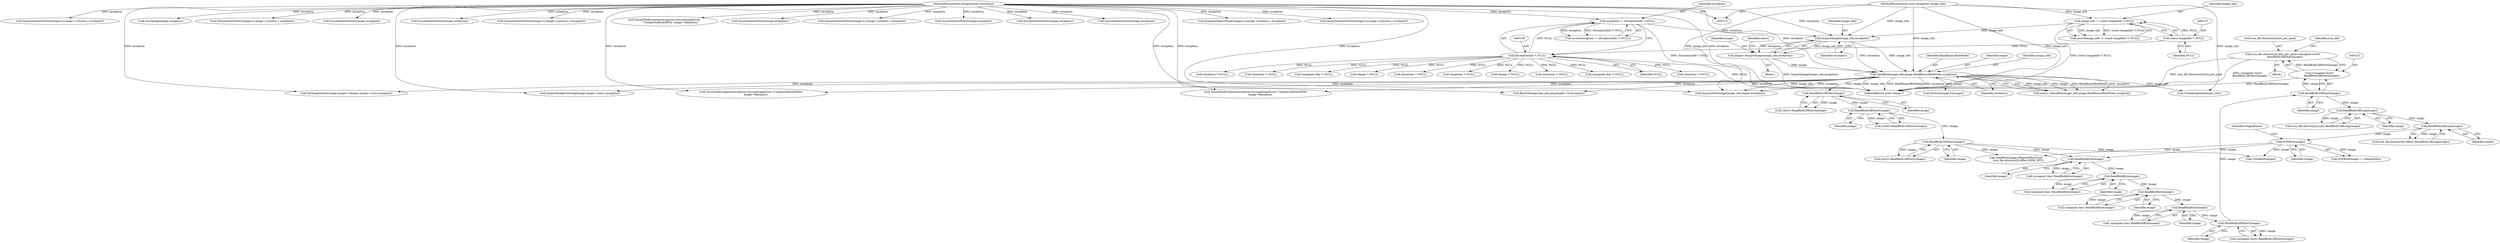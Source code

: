 digraph "0_ImageMagick_0f6fc2d5bf8f500820c3dbcf0d23ee14f2d9f734_3@array" {
"1000314" [label="(Call,icon_file.directory[i].bits_per_pixel=(unsigned short)\n      ReadBlobLSBShort(image))"];
"1000322" [label="(Call,(unsigned short)\n      ReadBlobLSBShort(image))"];
"1000324" [label="(Call,ReadBlobLSBShort(image))"];
"1000312" [label="(Call,ReadBlobLSBShort(image))"];
"1000300" [label="(Call,ReadBlobByte(image))"];
"1000288" [label="(Call,ReadBlobByte(image))"];
"1000276" [label="(Call,ReadBlobByte(image))"];
"1000264" [label="(Call,ReadBlobByte(image))"];
"1000348" [label="(Call,EOFBlob(image))"];
"1000344" [label="(Call,ReadBlobLSBLong(image))"];
"1000334" [label="(Call,ReadBlobLSBLong(image))"];
"1000213" [label="(Call,ReadBlobLSBShort(image))"];
"1000205" [label="(Call,ReadBlobLSBShort(image))"];
"1000197" [label="(Call,ReadBlobLSBShort(image))"];
"1000173" [label="(Call,OpenBlob(image_info,image,ReadBinaryBlobMode,exception))"];
"1000168" [label="(Call,AcquireImage(image_info,exception))"];
"1000134" [label="(Call,image_info != (const ImageInfo *) NULL)"];
"1000114" [label="(MethodParameterIn,const ImageInfo *image_info)"];
"1000136" [label="(Call,(const ImageInfo *) NULL)"];
"1000155" [label="(Call,exception != (ExceptionInfo *) NULL)"];
"1000115" [label="(MethodParameterIn,ExceptionInfo *exception)"];
"1000157" [label="(Call,(ExceptionInfo *) NULL)"];
"1000166" [label="(Call,image=AcquireImage(image_info,exception))"];
"1001632" [label="(Call,QueueAuthenticPixels(image,0,y,image->columns,1,exception))"];
"1000265" [label="(Identifier,image)"];
"1000326" [label="(Call,icon_file.directory[i].size=ReadBlobLSBLong(image))"];
"1000274" [label="(Call,(unsigned char) ReadBlobByte(image))"];
"1000114" [label="(MethodParameterIn,const ImageInfo *image_info)"];
"1000197" [label="(Call,ReadBlobLSBShort(image))"];
"1000288" [label="(Call,ReadBlobByte(image))"];
"1001757" [label="(Call,QueueAuthenticPixels(image,0,y,image->columns,1,exception))"];
"1000298" [label="(Call,(unsigned char) ReadBlobByte(image))"];
"1000286" [label="(Call,(unsigned char) ReadBlobByte(image))"];
"1001944" [label="(Call,(Quantum *) NULL)"];
"1000176" [label="(Identifier,ReadBinaryBlobMode)"];
"1001089" [label="(Call,SetImageExtent(image,image->columns,image->rows,exception))"];
"1000345" [label="(Identifier,image)"];
"1000505" [label="(Call,(unsigned char *) NULL)"];
"1000175" [label="(Identifier,image)"];
"1000352" [label="(Call,ThrowFileException(exception,CorruptImageError,\"UnexpectedEndOfFile\",\n          image->filename))"];
"1000313" [label="(Identifier,image)"];
"1002136" [label="(Call,(Image *) NULL)"];
"1000336" [label="(Call,icon_file.directory[i].offset=ReadBlobLSBLong(image))"];
"1000134" [label="(Call,image_info != (const ImageInfo *) NULL)"];
"1001769" [label="(Call,(Quantum *) NULL)"];
"1000330" [label="(Identifier,icon_file)"];
"1000444" [label="(Call,ThrowFileException(exception,CorruptImageError,\"UnexpectedEndOfFile\",\n          image->filename))"];
"1000154" [label="(Call,assert(exception != (ExceptionInfo *) NULL))"];
"1000314" [label="(Call,icon_file.directory[i].bits_per_pixel=(unsigned short)\n      ReadBlobLSBShort(image))"];
"1001367" [label="(Call,(Quantum *) NULL)"];
"1000188" [label="(Call,(Image *) NULL)"];
"1000116" [label="(Block,)"];
"1000206" [label="(Identifier,image)"];
"1000591" [label="(Call,BlobToImage(read_info,png,length+16,exception))"];
"1001355" [label="(Call,QueueAuthenticPixels(image,0,y,image->columns,1,exception))"];
"1001528" [label="(Call,(Quantum *) NULL)"];
"1000277" [label="(Identifier,image)"];
"1000934" [label="(Call,AcquireImageColormap(image,image->colors,exception))"];
"1000136" [label="(Call,(const ImageInfo *) NULL)"];
"1002168" [label="(Call,CloseBlob(image))"];
"1000962" [label="(Call,(unsigned char *) NULL)"];
"1000205" [label="(Call,ReadBlobLSBShort(image))"];
"1000174" [label="(Identifier,image_info)"];
"1000253" [label="(Block,)"];
"1000173" [label="(Call,OpenBlob(image_info,image,ReadBinaryBlobMode,exception))"];
"1000322" [label="(Call,(unsigned short)\n      ReadBlobLSBShort(image))"];
"1000349" [label="(Identifier,image)"];
"1000159" [label="(Identifier,NULL)"];
"1001899" [label="(Call,SyncImage(image,exception))"];
"1000172" [label="(Identifier,status)"];
"1000344" [label="(Call,ReadBlobLSBLong(image))"];
"1001932" [label="(Call,GetAuthenticPixels(image,0,y,image->columns,1,exception))"];
"1000169" [label="(Identifier,image_info)"];
"1001701" [label="(Call,SyncAuthenticPixels(image,exception))"];
"1000324" [label="(Call,ReadBlobLSBShort(image))"];
"1000312" [label="(Call,ReadBlobLSBShort(image))"];
"1000315" [label="(Call,icon_file.directory[i].bits_per_pixel)"];
"1002128" [label="(Call,AcquireNextImage(image_info,image,exception))"];
"1000264" [label="(Call,ReadBlobByte(image))"];
"1000115" [label="(MethodParameterIn,ExceptionInfo *exception)"];
"1000579" [label="(Call,CloneImageInfo(image_info))"];
"1000166" [label="(Call,image=AcquireImage(image_info,exception))"];
"1000325" [label="(Identifier,image)"];
"1000133" [label="(Call,assert(image_info != (const ImageInfo *) NULL))"];
"1000276" [label="(Call,ReadBlobByte(image))"];
"1000379" [label="(Call,SeekBlob(image,(MagickOffsetType)\n      icon_file.directory[i].offset,SEEK_SET))"];
"1000300" [label="(Call,ReadBlobByte(image))"];
"1001300" [label="(Call,SyncAuthenticPixels(image,exception))"];
"1000156" [label="(Identifier,exception)"];
"1000211" [label="(Call,(short) ReadBlobLSBShort(image))"];
"1001644" [label="(Call,(Quantum *) NULL)"];
"1000335" [label="(Identifier,image)"];
"1000198" [label="(Identifier,image)"];
"1001171" [label="(Call,QueueAuthenticPixels(image,0,y,image->columns,1,exception))"];
"1000310" [label="(Call,(unsigned short) ReadBlobLSBShort(image))"];
"1000348" [label="(Call,EOFBlob(image))"];
"1000195" [label="(Call,(short) ReadBlobLSBShort(image))"];
"1000334" [label="(Call,ReadBlobLSBLong(image))"];
"1001183" [label="(Call,(Quantum *) NULL)"];
"1000214" [label="(Identifier,image)"];
"1000185" [label="(Call,DestroyImageList(image))"];
"1000203" [label="(Call,(short) ReadBlobLSBShort(image))"];
"1000177" [label="(Identifier,exception)"];
"1000155" [label="(Call,exception != (ExceptionInfo *) NULL)"];
"1000171" [label="(Call,status=OpenBlob(image_info,image,ReadBinaryBlobMode,exception))"];
"1002173" [label="(MethodReturn,static Image *)"];
"1000138" [label="(Identifier,NULL)"];
"1000170" [label="(Identifier,exception)"];
"1000157" [label="(Call,(ExceptionInfo *) NULL)"];
"1000347" [label="(Call,EOFBlob(image) != MagickFalse)"];
"1000167" [label="(Identifier,image)"];
"1002088" [label="(Call,ThrowFileException(exception,CorruptImageError,\n              \"UnexpectedEndOfFile\",image->filename))"];
"1000213" [label="(Call,ReadBlobLSBShort(image))"];
"1000135" [label="(Identifier,image_info)"];
"1001461" [label="(Call,SyncAuthenticPixels(image,exception))"];
"1000262" [label="(Call,(unsigned char) ReadBlobByte(image))"];
"1000168" [label="(Call,AcquireImage(image_info,exception))"];
"1000301" [label="(Identifier,image)"];
"1000350" [label="(Identifier,MagickFalse)"];
"1001516" [label="(Call,QueueAuthenticPixels(image,0,y,image->columns,1,exception))"];
"1000289" [label="(Identifier,image)"];
"1001852" [label="(Call,SyncAuthenticPixels(image,exception))"];
"1002077" [label="(Call,SyncAuthenticPixels(image,exception))"];
"1001577" [label="(Call,SyncAuthenticPixels(image,exception))"];
"1000314" -> "1000253"  [label="AST: "];
"1000314" -> "1000322"  [label="CFG: "];
"1000315" -> "1000314"  [label="AST: "];
"1000322" -> "1000314"  [label="AST: "];
"1000330" -> "1000314"  [label="CFG: "];
"1000314" -> "1002173"  [label="DDG: icon_file.directory[i].bits_per_pixel"];
"1000314" -> "1002173"  [label="DDG: (unsigned short)\n      ReadBlobLSBShort(image)"];
"1000322" -> "1000314"  [label="DDG: ReadBlobLSBShort(image)"];
"1000322" -> "1000324"  [label="CFG: "];
"1000323" -> "1000322"  [label="AST: "];
"1000324" -> "1000322"  [label="AST: "];
"1000322" -> "1002173"  [label="DDG: ReadBlobLSBShort(image)"];
"1000324" -> "1000322"  [label="DDG: image"];
"1000324" -> "1000325"  [label="CFG: "];
"1000325" -> "1000324"  [label="AST: "];
"1000312" -> "1000324"  [label="DDG: image"];
"1000324" -> "1000334"  [label="DDG: image"];
"1000312" -> "1000310"  [label="AST: "];
"1000312" -> "1000313"  [label="CFG: "];
"1000313" -> "1000312"  [label="AST: "];
"1000310" -> "1000312"  [label="CFG: "];
"1000312" -> "1000310"  [label="DDG: image"];
"1000300" -> "1000312"  [label="DDG: image"];
"1000300" -> "1000298"  [label="AST: "];
"1000300" -> "1000301"  [label="CFG: "];
"1000301" -> "1000300"  [label="AST: "];
"1000298" -> "1000300"  [label="CFG: "];
"1000300" -> "1000298"  [label="DDG: image"];
"1000288" -> "1000300"  [label="DDG: image"];
"1000288" -> "1000286"  [label="AST: "];
"1000288" -> "1000289"  [label="CFG: "];
"1000289" -> "1000288"  [label="AST: "];
"1000286" -> "1000288"  [label="CFG: "];
"1000288" -> "1000286"  [label="DDG: image"];
"1000276" -> "1000288"  [label="DDG: image"];
"1000276" -> "1000274"  [label="AST: "];
"1000276" -> "1000277"  [label="CFG: "];
"1000277" -> "1000276"  [label="AST: "];
"1000274" -> "1000276"  [label="CFG: "];
"1000276" -> "1000274"  [label="DDG: image"];
"1000264" -> "1000276"  [label="DDG: image"];
"1000264" -> "1000262"  [label="AST: "];
"1000264" -> "1000265"  [label="CFG: "];
"1000265" -> "1000264"  [label="AST: "];
"1000262" -> "1000264"  [label="CFG: "];
"1000264" -> "1000262"  [label="DDG: image"];
"1000348" -> "1000264"  [label="DDG: image"];
"1000213" -> "1000264"  [label="DDG: image"];
"1000348" -> "1000347"  [label="AST: "];
"1000348" -> "1000349"  [label="CFG: "];
"1000349" -> "1000348"  [label="AST: "];
"1000350" -> "1000348"  [label="CFG: "];
"1000348" -> "1000347"  [label="DDG: image"];
"1000344" -> "1000348"  [label="DDG: image"];
"1000348" -> "1000379"  [label="DDG: image"];
"1000348" -> "1002168"  [label="DDG: image"];
"1000344" -> "1000336"  [label="AST: "];
"1000344" -> "1000345"  [label="CFG: "];
"1000345" -> "1000344"  [label="AST: "];
"1000336" -> "1000344"  [label="CFG: "];
"1000344" -> "1000336"  [label="DDG: image"];
"1000334" -> "1000344"  [label="DDG: image"];
"1000334" -> "1000326"  [label="AST: "];
"1000334" -> "1000335"  [label="CFG: "];
"1000335" -> "1000334"  [label="AST: "];
"1000326" -> "1000334"  [label="CFG: "];
"1000334" -> "1000326"  [label="DDG: image"];
"1000213" -> "1000211"  [label="AST: "];
"1000213" -> "1000214"  [label="CFG: "];
"1000214" -> "1000213"  [label="AST: "];
"1000211" -> "1000213"  [label="CFG: "];
"1000213" -> "1000211"  [label="DDG: image"];
"1000205" -> "1000213"  [label="DDG: image"];
"1000213" -> "1000379"  [label="DDG: image"];
"1000213" -> "1002168"  [label="DDG: image"];
"1000205" -> "1000203"  [label="AST: "];
"1000205" -> "1000206"  [label="CFG: "];
"1000206" -> "1000205"  [label="AST: "];
"1000203" -> "1000205"  [label="CFG: "];
"1000205" -> "1000203"  [label="DDG: image"];
"1000197" -> "1000205"  [label="DDG: image"];
"1000197" -> "1000195"  [label="AST: "];
"1000197" -> "1000198"  [label="CFG: "];
"1000198" -> "1000197"  [label="AST: "];
"1000195" -> "1000197"  [label="CFG: "];
"1000197" -> "1000195"  [label="DDG: image"];
"1000173" -> "1000197"  [label="DDG: image"];
"1000173" -> "1000171"  [label="AST: "];
"1000173" -> "1000177"  [label="CFG: "];
"1000174" -> "1000173"  [label="AST: "];
"1000175" -> "1000173"  [label="AST: "];
"1000176" -> "1000173"  [label="AST: "];
"1000177" -> "1000173"  [label="AST: "];
"1000171" -> "1000173"  [label="CFG: "];
"1000173" -> "1002173"  [label="DDG: ReadBinaryBlobMode"];
"1000173" -> "1002173"  [label="DDG: exception"];
"1000173" -> "1002173"  [label="DDG: image_info"];
"1000173" -> "1000171"  [label="DDG: image_info"];
"1000173" -> "1000171"  [label="DDG: image"];
"1000173" -> "1000171"  [label="DDG: ReadBinaryBlobMode"];
"1000173" -> "1000171"  [label="DDG: exception"];
"1000168" -> "1000173"  [label="DDG: image_info"];
"1000168" -> "1000173"  [label="DDG: exception"];
"1000114" -> "1000173"  [label="DDG: image_info"];
"1000166" -> "1000173"  [label="DDG: image"];
"1000115" -> "1000173"  [label="DDG: exception"];
"1000173" -> "1000185"  [label="DDG: image"];
"1000173" -> "1000352"  [label="DDG: exception"];
"1000173" -> "1000444"  [label="DDG: exception"];
"1000173" -> "1000579"  [label="DDG: image_info"];
"1000173" -> "1000591"  [label="DDG: exception"];
"1000173" -> "1000934"  [label="DDG: exception"];
"1000173" -> "1001089"  [label="DDG: exception"];
"1000173" -> "1002128"  [label="DDG: image_info"];
"1000173" -> "1002128"  [label="DDG: exception"];
"1000168" -> "1000166"  [label="AST: "];
"1000168" -> "1000170"  [label="CFG: "];
"1000169" -> "1000168"  [label="AST: "];
"1000170" -> "1000168"  [label="AST: "];
"1000166" -> "1000168"  [label="CFG: "];
"1000168" -> "1000166"  [label="DDG: image_info"];
"1000168" -> "1000166"  [label="DDG: exception"];
"1000134" -> "1000168"  [label="DDG: image_info"];
"1000114" -> "1000168"  [label="DDG: image_info"];
"1000155" -> "1000168"  [label="DDG: exception"];
"1000115" -> "1000168"  [label="DDG: exception"];
"1000134" -> "1000133"  [label="AST: "];
"1000134" -> "1000136"  [label="CFG: "];
"1000135" -> "1000134"  [label="AST: "];
"1000136" -> "1000134"  [label="AST: "];
"1000133" -> "1000134"  [label="CFG: "];
"1000134" -> "1002173"  [label="DDG: (const ImageInfo *) NULL"];
"1000134" -> "1000133"  [label="DDG: image_info"];
"1000134" -> "1000133"  [label="DDG: (const ImageInfo *) NULL"];
"1000114" -> "1000134"  [label="DDG: image_info"];
"1000136" -> "1000134"  [label="DDG: NULL"];
"1000114" -> "1000113"  [label="AST: "];
"1000114" -> "1002173"  [label="DDG: image_info"];
"1000114" -> "1000579"  [label="DDG: image_info"];
"1000114" -> "1002128"  [label="DDG: image_info"];
"1000136" -> "1000138"  [label="CFG: "];
"1000137" -> "1000136"  [label="AST: "];
"1000138" -> "1000136"  [label="AST: "];
"1000136" -> "1000157"  [label="DDG: NULL"];
"1000155" -> "1000154"  [label="AST: "];
"1000155" -> "1000157"  [label="CFG: "];
"1000156" -> "1000155"  [label="AST: "];
"1000157" -> "1000155"  [label="AST: "];
"1000154" -> "1000155"  [label="CFG: "];
"1000155" -> "1002173"  [label="DDG: (ExceptionInfo *) NULL"];
"1000155" -> "1000154"  [label="DDG: exception"];
"1000155" -> "1000154"  [label="DDG: (ExceptionInfo *) NULL"];
"1000115" -> "1000155"  [label="DDG: exception"];
"1000157" -> "1000155"  [label="DDG: NULL"];
"1000115" -> "1000113"  [label="AST: "];
"1000115" -> "1002173"  [label="DDG: exception"];
"1000115" -> "1000352"  [label="DDG: exception"];
"1000115" -> "1000444"  [label="DDG: exception"];
"1000115" -> "1000591"  [label="DDG: exception"];
"1000115" -> "1000934"  [label="DDG: exception"];
"1000115" -> "1001089"  [label="DDG: exception"];
"1000115" -> "1001171"  [label="DDG: exception"];
"1000115" -> "1001300"  [label="DDG: exception"];
"1000115" -> "1001355"  [label="DDG: exception"];
"1000115" -> "1001461"  [label="DDG: exception"];
"1000115" -> "1001516"  [label="DDG: exception"];
"1000115" -> "1001577"  [label="DDG: exception"];
"1000115" -> "1001632"  [label="DDG: exception"];
"1000115" -> "1001701"  [label="DDG: exception"];
"1000115" -> "1001757"  [label="DDG: exception"];
"1000115" -> "1001852"  [label="DDG: exception"];
"1000115" -> "1001899"  [label="DDG: exception"];
"1000115" -> "1001932"  [label="DDG: exception"];
"1000115" -> "1002077"  [label="DDG: exception"];
"1000115" -> "1002088"  [label="DDG: exception"];
"1000115" -> "1002128"  [label="DDG: exception"];
"1000157" -> "1000159"  [label="CFG: "];
"1000158" -> "1000157"  [label="AST: "];
"1000159" -> "1000157"  [label="AST: "];
"1000157" -> "1002173"  [label="DDG: NULL"];
"1000157" -> "1000188"  [label="DDG: NULL"];
"1000157" -> "1000505"  [label="DDG: NULL"];
"1000157" -> "1000962"  [label="DDG: NULL"];
"1000157" -> "1001183"  [label="DDG: NULL"];
"1000157" -> "1001367"  [label="DDG: NULL"];
"1000157" -> "1001528"  [label="DDG: NULL"];
"1000157" -> "1001644"  [label="DDG: NULL"];
"1000157" -> "1001769"  [label="DDG: NULL"];
"1000157" -> "1001944"  [label="DDG: NULL"];
"1000157" -> "1002136"  [label="DDG: NULL"];
"1000166" -> "1000116"  [label="AST: "];
"1000167" -> "1000166"  [label="AST: "];
"1000172" -> "1000166"  [label="CFG: "];
"1000166" -> "1002173"  [label="DDG: AcquireImage(image_info,exception)"];
}
